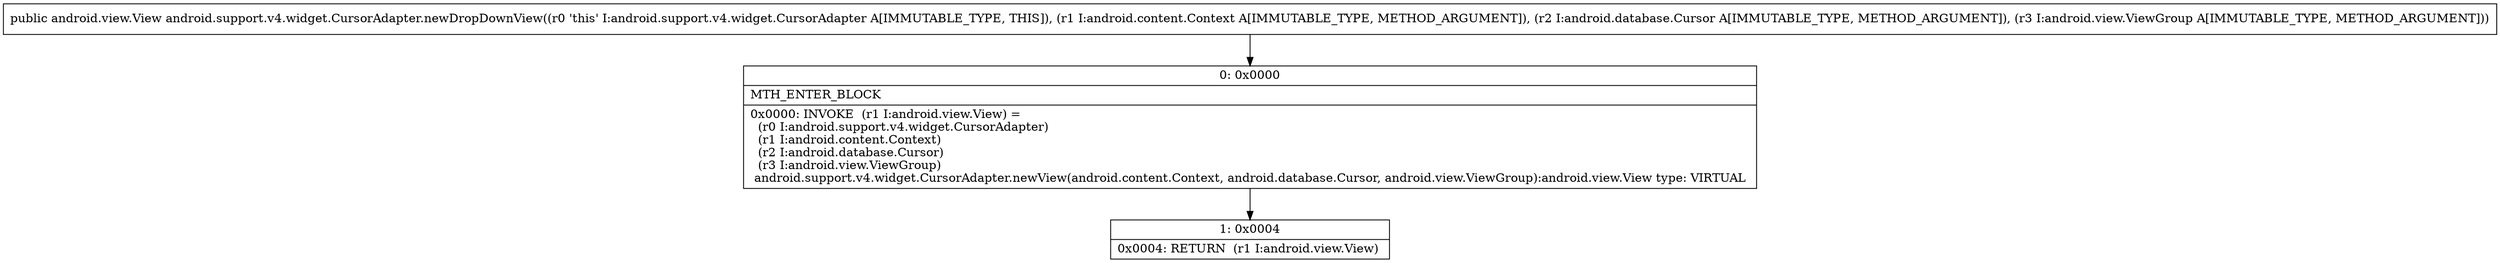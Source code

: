 digraph "CFG forandroid.support.v4.widget.CursorAdapter.newDropDownView(Landroid\/content\/Context;Landroid\/database\/Cursor;Landroid\/view\/ViewGroup;)Landroid\/view\/View;" {
Node_0 [shape=record,label="{0\:\ 0x0000|MTH_ENTER_BLOCK\l|0x0000: INVOKE  (r1 I:android.view.View) = \l  (r0 I:android.support.v4.widget.CursorAdapter)\l  (r1 I:android.content.Context)\l  (r2 I:android.database.Cursor)\l  (r3 I:android.view.ViewGroup)\l android.support.v4.widget.CursorAdapter.newView(android.content.Context, android.database.Cursor, android.view.ViewGroup):android.view.View type: VIRTUAL \l}"];
Node_1 [shape=record,label="{1\:\ 0x0004|0x0004: RETURN  (r1 I:android.view.View) \l}"];
MethodNode[shape=record,label="{public android.view.View android.support.v4.widget.CursorAdapter.newDropDownView((r0 'this' I:android.support.v4.widget.CursorAdapter A[IMMUTABLE_TYPE, THIS]), (r1 I:android.content.Context A[IMMUTABLE_TYPE, METHOD_ARGUMENT]), (r2 I:android.database.Cursor A[IMMUTABLE_TYPE, METHOD_ARGUMENT]), (r3 I:android.view.ViewGroup A[IMMUTABLE_TYPE, METHOD_ARGUMENT])) }"];
MethodNode -> Node_0;
Node_0 -> Node_1;
}

